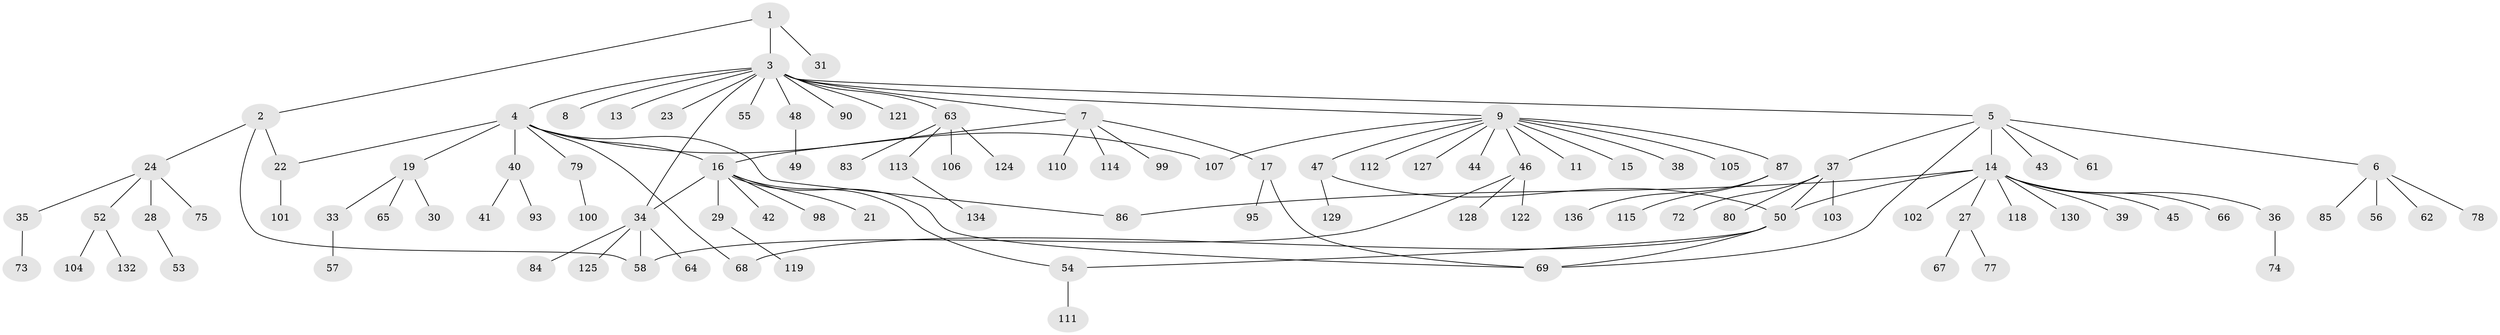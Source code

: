 // original degree distribution, {3: 0.07352941176470588, 5: 0.03676470588235294, 15: 0.007352941176470588, 10: 0.007352941176470588, 8: 0.014705882352941176, 4: 0.058823529411764705, 6: 0.029411764705882353, 1: 0.5735294117647058, 2: 0.18382352941176472, 11: 0.007352941176470588, 7: 0.007352941176470588}
// Generated by graph-tools (version 1.1) at 2025/11/02/27/25 16:11:14]
// undirected, 104 vertices, 117 edges
graph export_dot {
graph [start="1"]
  node [color=gray90,style=filled];
  1;
  2 [super="+120"];
  3 [super="+94"];
  4 [super="+70"];
  5 [super="+25"];
  6 [super="+32"];
  7 [super="+96"];
  8;
  9 [super="+10"];
  11 [super="+12"];
  13;
  14 [super="+20"];
  15;
  16 [super="+18"];
  17 [super="+76"];
  19 [super="+26"];
  21;
  22;
  23;
  24 [super="+60"];
  27 [super="+71"];
  28 [super="+131"];
  29 [super="+51"];
  30;
  31;
  33;
  34 [super="+59"];
  35;
  36;
  37 [super="+116"];
  38;
  39;
  40 [super="+88"];
  41 [super="+126"];
  42 [super="+109"];
  43;
  44;
  45;
  46 [super="+97"];
  47 [super="+89"];
  48;
  49;
  50 [super="+92"];
  52;
  53;
  54 [super="+81"];
  55;
  56;
  57;
  58;
  61;
  62;
  63 [super="+82"];
  64;
  65;
  66;
  67;
  68;
  69;
  72;
  73;
  74 [super="+91"];
  75;
  77;
  78;
  79;
  80;
  83;
  84;
  85;
  86;
  87 [super="+123"];
  90;
  93;
  95;
  98;
  99;
  100 [super="+108"];
  101;
  102;
  103;
  104;
  105;
  106;
  107;
  110;
  111;
  112;
  113;
  114 [super="+117"];
  115 [super="+135"];
  118;
  119;
  121;
  122;
  124;
  125;
  127;
  128;
  129 [super="+133"];
  130;
  132;
  134;
  136;
  1 -- 2;
  1 -- 3;
  1 -- 31;
  2 -- 22;
  2 -- 24;
  2 -- 58;
  3 -- 4;
  3 -- 5;
  3 -- 7;
  3 -- 8;
  3 -- 9;
  3 -- 13;
  3 -- 23;
  3 -- 48;
  3 -- 55;
  3 -- 63;
  3 -- 90;
  3 -- 121;
  3 -- 34;
  4 -- 19;
  4 -- 22;
  4 -- 40;
  4 -- 68;
  4 -- 79;
  4 -- 86;
  4 -- 107;
  4 -- 16;
  5 -- 6;
  5 -- 14;
  5 -- 37;
  5 -- 43;
  5 -- 61;
  5 -- 69;
  6 -- 78;
  6 -- 85;
  6 -- 56;
  6 -- 62;
  7 -- 16;
  7 -- 17;
  7 -- 99;
  7 -- 114;
  7 -- 110;
  9 -- 11;
  9 -- 15;
  9 -- 46;
  9 -- 107;
  9 -- 38;
  9 -- 105;
  9 -- 44;
  9 -- 47;
  9 -- 112;
  9 -- 87;
  9 -- 127;
  14 -- 27;
  14 -- 36;
  14 -- 39;
  14 -- 45;
  14 -- 50;
  14 -- 66;
  14 -- 102;
  14 -- 118;
  14 -- 130;
  14 -- 86;
  16 -- 34;
  16 -- 42;
  16 -- 98;
  16 -- 69;
  16 -- 21;
  16 -- 54;
  16 -- 29;
  17 -- 95;
  17 -- 69;
  19 -- 65;
  19 -- 30;
  19 -- 33;
  22 -- 101;
  24 -- 28;
  24 -- 35;
  24 -- 52;
  24 -- 75;
  27 -- 67;
  27 -- 77;
  28 -- 53;
  29 -- 119;
  33 -- 57;
  34 -- 58;
  34 -- 125;
  34 -- 64;
  34 -- 84;
  35 -- 73;
  36 -- 74;
  37 -- 72;
  37 -- 80;
  37 -- 103;
  37 -- 50;
  40 -- 41;
  40 -- 93;
  46 -- 58;
  46 -- 122;
  46 -- 128;
  47 -- 129;
  47 -- 50;
  48 -- 49;
  50 -- 54;
  50 -- 68;
  50 -- 69;
  52 -- 104;
  52 -- 132;
  54 -- 111;
  63 -- 83;
  63 -- 106;
  63 -- 113;
  63 -- 124;
  79 -- 100;
  87 -- 115;
  87 -- 136;
  113 -- 134;
}
